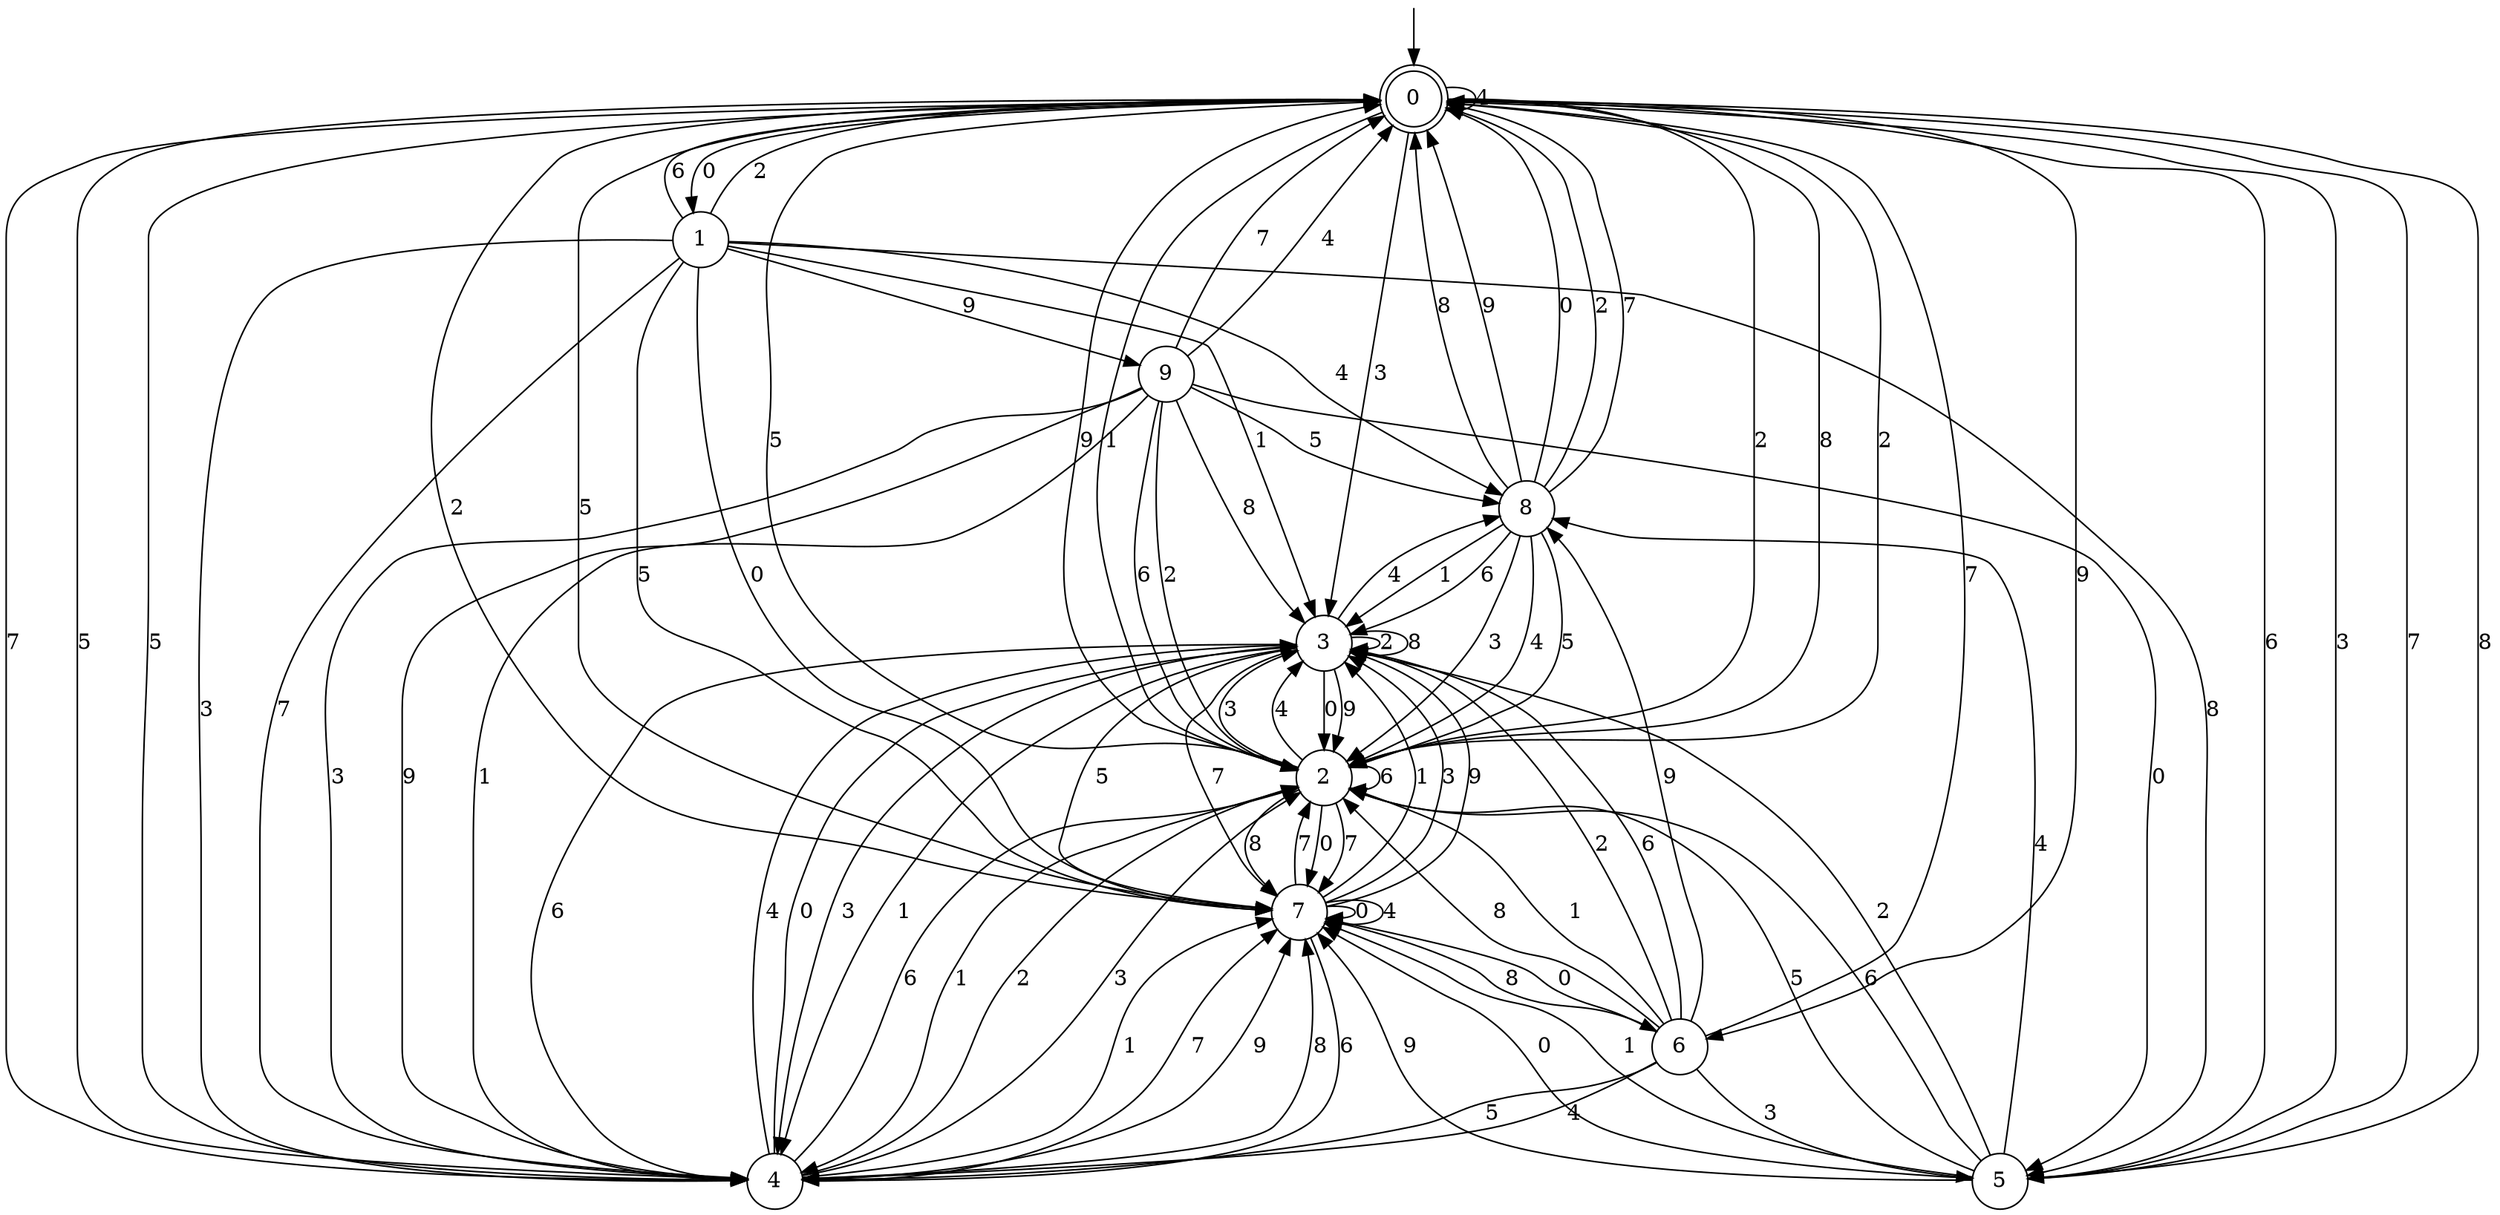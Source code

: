 digraph g {

	s0 [shape="doublecircle" label="0"];
	s1 [shape="circle" label="1"];
	s2 [shape="circle" label="2"];
	s3 [shape="circle" label="3"];
	s4 [shape="circle" label="4"];
	s5 [shape="circle" label="5"];
	s6 [shape="circle" label="6"];
	s7 [shape="circle" label="7"];
	s8 [shape="circle" label="8"];
	s9 [shape="circle" label="9"];
	s0 -> s1 [label="0"];
	s0 -> s2 [label="1"];
	s0 -> s2 [label="2"];
	s0 -> s3 [label="3"];
	s0 -> s0 [label="4"];
	s0 -> s4 [label="5"];
	s0 -> s5 [label="6"];
	s0 -> s4 [label="7"];
	s0 -> s2 [label="8"];
	s0 -> s6 [label="9"];
	s1 -> s7 [label="0"];
	s1 -> s3 [label="1"];
	s1 -> s0 [label="2"];
	s1 -> s4 [label="3"];
	s1 -> s8 [label="4"];
	s1 -> s7 [label="5"];
	s1 -> s0 [label="6"];
	s1 -> s4 [label="7"];
	s1 -> s5 [label="8"];
	s1 -> s9 [label="9"];
	s2 -> s7 [label="0"];
	s2 -> s4 [label="1"];
	s2 -> s0 [label="2"];
	s2 -> s3 [label="3"];
	s2 -> s3 [label="4"];
	s2 -> s0 [label="5"];
	s2 -> s2 [label="6"];
	s2 -> s7 [label="7"];
	s2 -> s7 [label="8"];
	s2 -> s0 [label="9"];
	s3 -> s2 [label="0"];
	s3 -> s4 [label="1"];
	s3 -> s3 [label="2"];
	s3 -> s4 [label="3"];
	s3 -> s8 [label="4"];
	s3 -> s7 [label="5"];
	s3 -> s4 [label="6"];
	s3 -> s7 [label="7"];
	s3 -> s3 [label="8"];
	s3 -> s2 [label="9"];
	s4 -> s3 [label="0"];
	s4 -> s7 [label="1"];
	s4 -> s2 [label="2"];
	s4 -> s2 [label="3"];
	s4 -> s3 [label="4"];
	s4 -> s0 [label="5"];
	s4 -> s2 [label="6"];
	s4 -> s7 [label="7"];
	s4 -> s7 [label="8"];
	s4 -> s7 [label="9"];
	s5 -> s7 [label="0"];
	s5 -> s7 [label="1"];
	s5 -> s3 [label="2"];
	s5 -> s0 [label="3"];
	s5 -> s8 [label="4"];
	s5 -> s2 [label="5"];
	s5 -> s2 [label="6"];
	s5 -> s0 [label="7"];
	s5 -> s0 [label="8"];
	s5 -> s7 [label="9"];
	s6 -> s7 [label="0"];
	s6 -> s2 [label="1"];
	s6 -> s3 [label="2"];
	s6 -> s5 [label="3"];
	s6 -> s4 [label="4"];
	s6 -> s4 [label="5"];
	s6 -> s3 [label="6"];
	s6 -> s0 [label="7"];
	s6 -> s2 [label="8"];
	s6 -> s8 [label="9"];
	s7 -> s7 [label="0"];
	s7 -> s3 [label="1"];
	s7 -> s0 [label="2"];
	s7 -> s3 [label="3"];
	s7 -> s7 [label="4"];
	s7 -> s0 [label="5"];
	s7 -> s4 [label="6"];
	s7 -> s2 [label="7"];
	s7 -> s6 [label="8"];
	s7 -> s3 [label="9"];
	s8 -> s0 [label="0"];
	s8 -> s3 [label="1"];
	s8 -> s0 [label="2"];
	s8 -> s2 [label="3"];
	s8 -> s2 [label="4"];
	s8 -> s2 [label="5"];
	s8 -> s3 [label="6"];
	s8 -> s0 [label="7"];
	s8 -> s0 [label="8"];
	s8 -> s0 [label="9"];
	s9 -> s5 [label="0"];
	s9 -> s4 [label="1"];
	s9 -> s2 [label="2"];
	s9 -> s4 [label="3"];
	s9 -> s0 [label="4"];
	s9 -> s8 [label="5"];
	s9 -> s2 [label="6"];
	s9 -> s0 [label="7"];
	s9 -> s3 [label="8"];
	s9 -> s4 [label="9"];

__start0 [label="" shape="none" width="0" height="0"];
__start0 -> s0;

}
